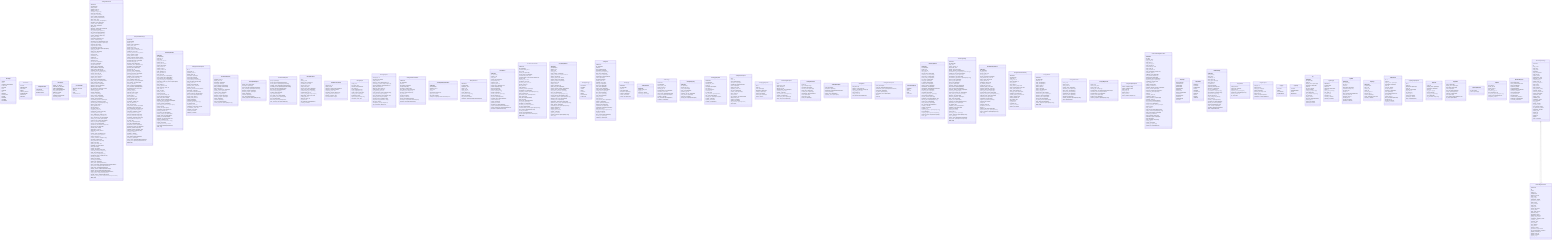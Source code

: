 classDiagram
%% Combined groups diagram (auto-generated)
%% ===== CATALOG =====
class AssetType {
    +TABLE: 
    +VIEW: 
    +STORED_PROCEDURE: 
    +FUNCTION: 
    +DATASET: 
    +FILE: 
    +STREAM: 
    +API: 
    +REPORT: 
    +DASHBOARD: 
    +MODEL: 
    +PIPELINE: 
    +SCHEMA: 
    +DATABASE: 
  }
  class AssetStatus {
    +ACTIVE: 
    +DEPRECATED: 
    +ARCHIVED: 
    +DRAFT: 
    +UNDER_REVIEW: 
    +QUARANTINED: 
    +MIGRATING: 
    +DELETED: 
  }
  class LineageDirection {
    +UPSTREAM: 
    +DOWNSTREAM: 
    +BIDIRECTIONAL: 
  }
  class LineageType {
    +TABLE_TO_TABLE: 
    +COLUMN_TO_COLUMN: 
    +VIEW_DEPENDENCY: 
    +ETL_TRANSFORMATION: 
    +API_CONSUMPTION: 
    +REPORT_USAGE: 
    +ML_TRAINING: 
    +STREAM_PROCESSING: 
    +CUSTOM_LOGIC: 
  }
  class AssetCriticality {
    +MISSION_CRITICAL: 
    +HIGH: 
    +MEDIUM: 
    +LOW: 
    +EXPERIMENTAL: 
  }
  class IntelligentDataAsset {
    +__tablename__: 
    +id: Optional[int]
    +asset_uuid: str
    +qualified_name: str
    +display_name: str
    +description: Optional[str]
    +asset_type: AssetType
    +asset_status: AssetStatus
    +asset_criticality: AssetCriticality
    +data_sensitivity: DataSensitivity
    +data_source_id: int
    +racine_orchestrator_id: Optional[str]
    +database_name: Optional[str]
    +schema_name: Optional[str]
    +table_name: Optional[str]
    +full_path: str
    +discovery_method: DiscoveryMethod
    +discovered_at: datetime
    +last_profiled: Optional[datetime]
    +last_scanned: Optional[datetime]
    +columns_info: List[Dict[str, Any]]
    +schema_definition: Dict[str, Any]
    +data_types: List[str]
    +constraints: List[Dict[str, Any]]
    +indexes: List[Dict[str, Any]]
    +partitioning_info: Optional[Dict[str, Any]]
    +ai_generated_description: Optional[str]
    +semantic_tags: List[str]
    +suggested_tags: List[str]
    +ai_confidence_score: float
    +semantic_embedding: Optional[List[float]]
    +quality_score: float
    +quality_level: DataQuality
    +completeness: float
    +accuracy: float
    +consistency: float
    +validity: float
    +uniqueness: float
    +timeliness: float
    +record_count: Optional[int]
    +size_bytes: Optional[int]
    +null_percentage: float
    +distinct_values: Optional[int]
    +data_distribution: Dict[str, Any]
    +value_patterns: Dict[str, Any]
    +statistical_summary: Dict[str, Any]
    +usage_frequency: UsageFrequency
    +access_count_daily: int
    +access_count_weekly: int
    +access_count_monthly: int
    +unique_users_count: int
    +last_accessed: Optional[datetime]
    +peak_usage_time: Optional[datetime]
    +usage_trends: Dict[str, Any]
    +business_domain: Optional[str]
    +business_purpose: Optional[str]
    +business_rules: List[str]
    +key_performance_indicators: List[str]
    +business_value_score: float
    +owner: Optional[str]
    +steward: Optional[str]
    +custodian: Optional[str]
    +owner_contact: Optional[str]
    +steward_contact: Optional[str]
    +owning_team: Optional[str]
    +responsible_department: Optional[str]
    +compliance_requirements: List[str]
    +retention_policy: Optional[Dict[str, Any]]
    +privacy_impact_level: str
    +gdpr_applicable: bool
    +pii_detected: bool
    +encryption_status: str
    +compliance_score: float
    +classification_results: Dict[str, Any]
    +sensitivity_labels: List[str]
    +auto_classification_confidence: float
    +manual_classification_override: bool
    +query_performance_avg: Optional[float]
    +storage_cost_monthly: Optional[float]
    +compute_cost_monthly: Optional[float]
    +total_cost_monthly: Optional[float]
    +cost_per_query: Optional[float]
    +performance_benchmarks: Dict[str, float]
    +parent_asset_id: Optional[int]
    +related_assets: List[str]
    +dependency_count: int
    +dependent_assets_count: int
    +version: str
    +version_history: List[Dict[str, Any]]
    +last_modified: Optional[datetime]
    +change_frequency: str
    +schema_evolution: List[Dict[str, Any]]
    +monitoring_enabled: bool
    +alert_thresholds: Dict[str, float]
    +health_score: float
    +uptime_percentage: float
    +availability_sla: Optional[float]
    +user_tags: List[str]
    +system_tags: List[str]
    +custom_properties: Dict[str, Any]
    +metadata_extensions: Dict[str, Any]
    +audit_trail: List[Dict[str, Any]]
    +access_history: List[Dict[str, Any]]
    +modification_history: List[Dict[str, Any]]
    +created_at: datetime
    +updated_at: datetime
    +created_by: Optional[str]
    +updated_by: Optional[str]
    +data_source: Optional['DataSource']
    +racine_orchestrator: Optional['RacineOrchestrationMaster']
    +parent_asset: Optional['IntelligentDataAsset']
    +child_assets: List['IntelligentDataAsset']
    +lineage_sources: List['EnterpriseDataLineage']
    +lineage_targets: List['EnterpriseDataLineage']
    +quality_assessments: List['DataQualityAssessment']
    +usage_metrics: List['AssetUsageMetrics']
    +profiling_results: List['DataProfilingResult']
    +business_glossary_terms: List['BusinessGlossaryAssociation']
    +__table_args__: 
  }
  class EnterpriseDataLineage {
    +__tablename__: 
    +id: Optional[int]
    +lineage_id: str
    +lineage_name: Optional[str]
    +source_asset_id: int
    +target_asset_id: int
    +lineage_type: LineageType
    +lineage_direction: LineageDirection
    +confidence_score: float
    +detection_method: DiscoveryMethod
    +source_columns: List[str]
    +target_columns: List[str]
    +column_mappings: Dict[str, List[str]]
    +transformation_functions: Dict[str, str]
    +transformation_logic: Optional[str]
    +transformation_type: str
    +business_logic: Optional[str]
    +calculation_rules: List[Dict[str, Any]]
    +aggregation_level: Optional[str]
    +process_name: Optional[str]
    +process_type: str
    +process_owner: Optional[str]
    +process_schedule: Optional[str]
    +execution_frequency: Optional[str]
    +data_quality_impact: float
    +validation_rules: List[Dict[str, Any]]
    +quality_checks: Dict[str, Any]
    +error_handling: Dict[str, Any]
    +processing_time_avg: Optional[float]
    +data_volume_avg: Optional[int]
    +success_rate: float
    +last_execution: Optional[datetime]
    +next_execution: Optional[datetime]
    +downstream_impact_score: float
    +critical_path: bool
    +business_impact: str
    +affected_reports: List[str]
    +affected_users: List[str]
    +graph_depth: int
    +path_complexity: float
    +node_importance: float
    +centrality_score: float
    +monitoring_enabled: bool
    +alert_on_failure: bool
    +alert_on_delay: bool
    +sla_threshold_minutes: Optional[int]
    +escalation_policy: Dict[str, Any]
    +data_classification_inheritance: bool
    +privacy_preservation: Dict[str, Any]
    +compliance_validations: List[str]
    +audit_requirements: List[str]
    +technical_metadata: Dict[str, Any]
    +business_metadata: Dict[str, Any]
    +operational_metadata: Dict[str, Any]
    +custom_attributes: Dict[str, Any]
    +is_active: bool
    +start_date: Optional[datetime]
    +end_date: Optional[datetime]
    +deprecation_reason: Optional[str]
    +replacement_lineage_id: Optional[str]
    +discovery_details: Dict[str, Any]
    +validation_history: List[Dict[str, Any]]
    +change_history: List[Dict[str, Any]]
    +created_at: datetime
    +updated_at: datetime
    +discovered_at: datetime
    +last_validated: Optional[datetime]
    +created_by: Optional[str]
    +source_asset: Optional[IntelligentDataAsset]
    +target_asset: Optional[IntelligentDataAsset]
    +__table_args__: 
  }
  class AssetUsageMetrics {
    +__tablename__: 
    +id: Optional[int]
    +metric_id: str
    +asset_id: int
    +metric_date: datetime
    +period_type: str
    +period_start: datetime
    +period_end: datetime
    +total_accesses: int
    +unique_users: int
    +unique_sessions: int
    +read_operations: int
    +write_operations: int
    +query_count: int
    +avg_response_time: Optional[float]
    +max_response_time: Optional[float]
    +min_response_time: Optional[float]
    +total_processing_time: Optional[float]
    +throughput_records_per_second: Optional[float]
    +bytes_read: int
    +bytes_written: int
    +records_processed: int
    +peak_concurrent_users: int
    +error_count: int
    +error_rate: float
    +timeout_count: int
    +success_rate: float
    +user_segments: Dict[str, int]
    +access_patterns: Dict[str, Any]
    +peak_usage_hours: List[int]
    +popular_queries: List[Dict[str, Any]]
    +business_value_generated: Optional[float]
    +cost_savings: Optional[float]
    +revenue_impact: Optional[float]
    +productivity_improvement: Optional[float]
    +usage_trend: str
    +growth_rate: Optional[float]
    +seasonality_pattern: Dict[str, Any]
    +anomaly_detected: bool
    +cpu_usage_avg: Optional[float]
    +memory_usage_avg: Optional[float]
    +storage_usage_gb: Optional[float]
    +network_io_mb: Optional[float]
    +predicted_next_period: Dict[str, Any]
    +forecast_confidence: float
    +capacity_recommendations: List[str]
    +created_at: datetime
    +calculation_timestamp: datetime
    +asset: Optional[IntelligentDataAsset]
    +__table_args__: 
  }
  class IntelligentAssetResponse {
    +id: int
    +asset_uuid: str
    +qualified_name: str
    +display_name: str
    +description: Optional[str]
    +asset_type: AssetType
    +asset_status: AssetStatus
    +asset_criticality: AssetCriticality
    +data_sensitivity: DataSensitivity
    +quality_score: float
    +quality_level: DataQuality
    +business_value_score: float
    +health_score: float
    +discovery_method: DiscoveryMethod
    +discovered_at: datetime
    +last_profiled: Optional[datetime]
    +usage_frequency: UsageFrequency
    +last_accessed: Optional[datetime]
    +access_count_daily: int
    +unique_users_count: int
    +owner: Optional[str]
    +steward: Optional[str]
    +business_domain: Optional[str]
    +pii_detected: bool
    +compliance_score: float
    +compliance_requirements: List[str]
    +ai_confidence_score: float
    +semantic_tags: List[str]
    +created_at: datetime
    +updated_at: datetime
  }
  class AssetCreateRequest {
    +qualified_name: str
    +display_name: str
    +description: Optional[str]
    +asset_type: AssetType
    +asset_criticality: AssetCriticality
    +data_sensitivity: DataSensitivity
    +data_source_id: int
    +racine_orchestrator_id: Optional[str]
    +database_name: Optional[str]
    +schema_name: Optional[str]
    +table_name: Optional[str]
    +business_domain: Optional[str]
    +business_purpose: Optional[str]
    +owner: Optional[str]
    +steward: Optional[str]
    +user_tags: Optional[List[str]]
    +custom_properties: Optional[Dict[str, Any]]
  }
  class AssetUpdateRequest {
    +display_name: Optional[str]
    +description: Optional[str]
    +asset_criticality: Optional[AssetCriticality]
    +data_sensitivity: Optional[DataSensitivity]
    +business_domain: Optional[str]
    +business_purpose: Optional[str]
    +owner: Optional[str]
    +steward: Optional[str]
    +user_tags: Optional[List[str]]
    +custom_properties: Optional[Dict[str, Any]]
  }
  class AssetSearchRequest {
    +query: Optional[str]
    +asset_types: Optional[List[AssetType]]
    +asset_statuses: Optional[List[AssetStatus]]
    +criticality_levels: Optional[List[AssetCriticality]]
    +sensitivity_levels: Optional[List[DataSensitivity]]
    +business_domains: Optional[List[str]]
    +data_source_ids: Optional[List[int]]
    +owners: Optional[List[str]]
    +stewards: Optional[List[str]]
    +tags: Optional[List[str]]
    +min_quality_score: Optional[float]
    +min_business_value: Optional[float]
    +has_pii: Optional[bool]
    +discovered_after: Optional[datetime]
    +last_accessed_after: Optional[datetime]
  }
  class LineageResponse {
    +id: int
    +lineage_id: str
    +lineage_type: LineageType
    +confidence_score: float
    +source_asset_id: int
    +target_asset_id: int
    +source_asset_name: Optional[str]
    +target_asset_name: Optional[str]
    +transformation_logic: Optional[str]
    +transformation_type: str
    +column_mappings: Dict[str, List[str]]
    +downstream_impact_score: float
    +critical_path: bool
    +business_impact: str
    +is_active: bool
    +last_validated: Optional[datetime]
    +created_at: datetime
  }
  class AssetDiscoveryEvent {
    +discovery_id: str
    +asset_uuid: str
    +discovery_method: DiscoveryMethod
    +discovery_timestamp: datetime
    +confidence_score: float
    +metadata_extracted: Dict[str, Any]
    +quality_indicators: Dict[str, float]
    +business_relevance: float
    +recommendations: List[str]
  }
  class LineageGraph {
    +graph_id: str
    +root_asset_id: int
    +direction: LineageDirection
    +max_depth: int
    +nodes: List[Dict[str, Any]]
    +edges: List[Dict[str, Any]]
    +graph_metrics: Dict[str, float]
    +critical_paths: List[List[int]]
    +bottlenecks: List[int]
    +impact_analysis: Dict[str, Any]
    +complexity_score: float
  }
  class CatalogAnalytics {
    +analytics_id: str
    +generated_at: datetime
    +total_assets: int
    +assets_by_type: Dict[AssetType, int]
    +coverage_by_source: Dict[int, Dict[str, int]]
    +quality_distribution: Dict[DataQuality, int]
    +high_value_assets: int
    +business_critical_assets: int
    +total_business_value: float
    +avg_business_value: float
    +most_accessed_assets: List[Dict[str, Any]]
    +usage_trends: Dict[str, List[float]]
    +user_engagement_metrics: Dict[str, float]
    +quality_trends: Dict[str, List[float]]
    +common_issues: List[Dict[str, Any]]
    +improvement_opportunities: List[str]
    +pii_asset_count: int
    +compliance_coverage: Dict[str, int]
    +risk_assessment: Dict[str, Any]
  }
  class CatalogCollaborationHub {
    +__tablename__: 
    +id: Optional[int]
    +name: str
    +description: Optional[str]
    +config: Dict[str, Any]
    +governance_enabled: bool
    +auto_approval_rules: Dict[str, Any]
    +escalation_rules: Dict[str, Any]
    +analytics_config: Dict[str, Any]
    +is_active: bool
    +created_at: datetime
    +updated_at: datetime
    +teams: List['CollaborationTeam']
    +workspaces: List['CollaborationWorkspace']
    +activities: List['CollaborationActivity']
  }
  class CatalogWorkspaceMember {
    +__tablename__: 
    +id: Optional[int]
    +workspace_id: int
    +user_id: str
    +role: str
    +permissions: Dict[str, Any]
    +joined_at: datetime
    +last_active: datetime
    +workspace: Optional['CollaborationWorkspace']
  }
  class WorkspaceAsset {
    +__tablename__: 
    +id: Optional[int]
    +workspace_id: int
    +asset_id: str
    +asset_type: str
    +asset_name: str
    +config: Dict[str, Any]
    +permissions: Dict[str, Any]
    +added_at: datetime
    +last_accessed: datetime
    +workspace: Optional['CollaborationWorkspace']
  }
  class AssetReview {
    +__tablename__: 
    +id: Optional[int]
    +engine_id: int
    +asset_id: str
    +review_type: ReviewType
    +config: Dict[str, Any]
    +requester_id: str
    +requester_name: str
    +review_items: List[Dict[str, Any]]
    +criteria: List[Dict[str, Any]]
    +status: ReviewStatus
    +progress: Dict[str, Any]
    +results: List[Dict[str, Any]]
    +decision: Optional[str]
    +decision_rationale: Optional[str]
    +timeline: Dict[str, Any]
    +due_date: Optional[datetime]
    +escalation_date: Optional[datetime]
    +metrics: Dict[str, Any]
    +created_at: datetime
    +updated_at: datetime
    +completed_at: Optional[datetime]
    +engine: Optional['ReviewWorkflowEngine']
    +review_assignments: List['ReviewAssignment']
    +comments: List['ReviewComment']
  }
  class AssetRecommendation {
    +__tablename__: 
    +id: Optional[int]
    +recommendation_id: str
    +user_id: str
    +session_id: Optional[str]
    +context_asset_id: Optional[str]
    +recommended_asset_id: str
    +recommendation_type: RecommendationType
    +engine_id: str
    +relevance_score: float
    +confidence_score: float
    +business_value_score: float
    +quality_score: float
    +final_score: float
    +rank_position: int
    +reasoning_factors: Optional[str]
    +explanation_text: Optional[str]
    +supporting_evidence: Optional[Dict[str, Any]]
    +was_presented: bool
    +presentation_date: Optional[datetime]
    +was_clicked: bool
    +click_date: Optional[datetime]
    +was_used: bool
    +usage_date: Optional[datetime]
    +user_rating: Optional[int]
    +feedback_text: Optional[str]
    +feedback_date: Optional[datetime]
    +is_helpful: Optional[bool]
    +recommendation_context: Optional[Dict[str, Any]]
    +user_context: Optional[Dict[str, Any]]
    +created_at: datetime
    +expires_at: Optional[datetime]
    +engine: Optional[RecommendationEngine]
    +__table_args__: 
  }
  class AssetUsagePattern {
    +__tablename__: 
    +id: Optional[int]
    +pattern_id: str
    +asset_id: str
    +asset_type: str
    +usage_pattern: UsagePattern
    +pattern_confidence: AnalysisConfidence
    +pattern_strength: float
    +analysis_period_start: datetime
    +analysis_period_end: datetime
    +pattern_frequency: Optional[str]
    +total_accesses: int
    +unique_users: int
    +unique_applications: int
    +peak_usage_time: Optional[str]
    +average_session_duration: Optional[float]
    +average_query_time: Optional[float]
    +data_volume_accessed: Optional[int]
    +error_rate: Optional[float]
    +user_segments: Optional[Dict[str, Any]]
    +access_patterns: Optional[Dict[str, Any]]
    +collaboration_patterns: Optional[Dict[str, Any]]
    +business_value_score: Optional[float]
    +criticality_score: Optional[float]
    +optimization_opportunities: Optional[str]
    +predicted_future_usage: Optional[Dict[str, Any]]
    +trend_direction: Optional[str]
    +seasonality_factors: Optional[Dict[str, Any]]
    +analysis_algorithm: str
    +analysis_version: str
    +analysis_date: datetime
    +created_at: datetime
    +updated_at: datetime
    +custom_properties: Optional[Dict[str, Any]]
    +__table_args__: 
  }
  class CatalogItemType {
    +DATABASE: 
    +SCHEMA: 
    +TABLE: 
    +VIEW: 
    +COLUMN: 
    +INDEX: 
    +PROCEDURE: 
    +FUNCTION: 
  }
  class CatalogItem {
    +__tablename__: 
    +id: Optional[int]
    +name: str
    +type: CatalogItemType
    +description: Optional[str]
    +schema_name: Optional[str]
    +table_name: Optional[str]
    +column_name: Optional[str]
    +classification: DataClassification
    +owner: Optional[str]
    +steward: Optional[str]
    +quality_score: float
    +popularity_score: float
    +data_type: Optional[str]
    +size_bytes: Optional[int]
    +row_count: Optional[int]
    +column_count: Optional[int]
    +null_percentage: Optional[float]
    +unique_values: Optional[int]
    +min_value: Optional[str]
    +max_value: Optional[str]
    +avg_value: Optional[str]
    +query_count: int
    +user_count: int
    +avg_response_time: Optional[float]
    +parent_id: Optional[int]
    +parent: Optional['CatalogItem']
    +children: List['CatalogItem']
    +organization_id: Optional[int]
    +organization: Optional['Organization']
    +data_source_id: int
    +data_source: Optional['DataSource']
    +created_at: datetime
    +updated_at: datetime
    +last_accessed: Optional[datetime]
    +created_by: Optional[str]
    +updated_by: Optional[str]
  }
  class CatalogTag {
    +__tablename__: 
    +id: Optional[int]
    +name: str
    +color: Optional[str]
    +description: Optional[str]
    +category: Optional[str]
    +created_at: datetime
    +created_by: Optional[str]
  }
  class CatalogItemTag {
    +__tablename__: 
    +catalog_item_id: int
    +tag_id: int
    +created_at: datetime
    +created_by: Optional[str]
  }
  class DataLineage {
    +__tablename__: 
    +id: Optional[int]
    +source_item_id: int
    +target_item_id: int
    +lineage_type: str
    +transformation_logic: Optional[str]
    +confidence_score: float
    +source_item: Optional[CatalogItem]
    +target_item: Optional[CatalogItem]
    +created_at: datetime
    +last_accessed: Optional[datetime]
    +created_by: Optional[str]
  }
  class CatalogUsageLog {
    +__tablename__: 
    +id: Optional[int]
    +catalog_item_id: int
    +user_id: Optional[str]
    +query_text: Optional[str]
    +operation_type: str
    +response_time_ms: Optional[int]
    +rows_returned: Optional[int]
    +accessed_at: datetime
    +catalog_item: Optional[CatalogItem]
  }
  class CatalogQualityRule {
    +__tablename__: 
    +id: Optional[int]
    +catalog_item_id: int
    +name: str
    +description: Optional[str]
    +rule_type: str
    +rule_expression: str
    +threshold: float
    +is_active: bool
    +last_executed: Optional[datetime]
    +last_score: Optional[float]
    +catalog_item: Optional[CatalogItem]
    +created_at: datetime
    +updated_at: datetime
    +created_by: Optional[str]
  }
  class CatalogItemResponse {
    +id: int
    +name: str
    +type: CatalogItemType
    +description: Optional[str]
    +classification: DataClassification
    +owner: Optional[str]
    +quality_score: float
    +popularity_score: float
    +row_count: Optional[int]
    +column_count: Optional[int]
    +query_count: int
    +user_count: int
    +avg_response_time: Optional[float]
    +data_source_id: int
    +created_at: datetime
    +updated_at: datetime
    +last_accessed: Optional[datetime]
    +tags: List[str]
  }
  class CatalogTagResponse {
    +id: int
    +name: str
    +color: Optional[str]
    +description: Optional[str]
    +category: Optional[str]
    +created_at: datetime
    +created_by: Optional[str]
    +usage_count: int
  }
  class DataLineageResponse {
    +id: int
    +source_item_id: int
    +target_item_id: int
    +lineage_type: str
    +transformation_logic: Optional[str]
    +confidence_score: float
    +created_at: datetime
    +last_accessed: Optional[datetime]
    +created_by: Optional[str]
    +source_item_name: Optional[str]
    +target_item_name: Optional[str]
  }
  class CatalogItemCreate {
    +name: str
    +type: CatalogItemType
    +description: Optional[str]
    +schema_name: Optional[str]
    +table_name: Optional[str]
    +column_name: Optional[str]
    +classification: DataClassification
    +owner: Optional[str]
    +data_source_id: int
    +parent_id: Optional[int]
  }
  class CatalogItemUpdate {
    +name: Optional[str]
    +description: Optional[str]
    +classification: Optional[DataClassification]
    +owner: Optional[str]
    +quality_score: Optional[float]
    +popularity_score: Optional[float]
  }
  class CatalogStats {
    +total_items: int
    +items_by_type: Dict[str, int]
    +items_by_classification: Dict[str, int]
    +avg_quality_score: float
    +total_queries: int
    +unique_users: int
    +last_updated: Optional[datetime]
  }
  class CatalogSearchRequest {
    +query: Optional[str]
    +type_filter: Optional[CatalogItemType]
    +classification_filter: Optional[DataClassification]
    +owner_filter: Optional[str]
    +tag_filter: Optional[List[str]]
    +min_quality_score: Optional[float]
    +limit: int
    +offset: int
  }
  class LineageConfidence {
    +VERIFIED: 
    +HIGH: 
    +MEDIUM: 
    +LOW: 
    +INFERRED: 
  }
  class DataLineageNode {
    +__tablename__: 
    +id: Optional[int]
    +node_id: str
    +asset_type: str
    +asset_name: str
    +schema_name: Optional[str]
    +database_name: Optional[str]
    +data_source_id: Optional[int]
    +parent_node_id: Optional[str]
    +root_node_id: Optional[str]
    +data_type: Optional[str]
    +is_nullable: Optional[bool]
    +default_value: Optional[str]
    +column_position: Optional[int]
    +classification_id: Optional[int]
    +classification: Optional[DataClassification]
    +sensitivity_level: Optional[str]
    +business_name: Optional[str]
    +description: Optional[str]
    +business_glossary_id: Optional[int]
    +data_steward: Optional[str]
    +physical_location: Optional[str]
    +partitioning_info: Optional[Dict[str, Any]]
    +indexing_info: Optional[Dict[str, Any]]
    +quality_score: Optional[float]
    +usage_frequency: Optional[int]
    +last_accessed: Optional[datetime]
    +created_at: datetime
    +updated_at: datetime
    +created_by: str
    +custom_properties: Optional[Dict[str, Any]]
    +tags: Optional[str]
    +outgoing_edges: List['DataLineageEdge']
    +incoming_edges: List['DataLineageEdge']
    +__table_args__: 
  }
  class DataLineageEdge {
    +__tablename__: 
    +id: Optional[int]
    +edge_id: str
    +source_node_id: str
    +target_node_id: str
    +lineage_type: LineageType
    +lineage_direction: LineageDirection
    +transformation_type: Optional[TransformationType]
    +confidence_level: LineageConfidence
    +transformation_logic: Optional[str]
    +transformation_sql: Optional[str]
    +transformation_parameters: Optional[Dict[str, Any]]
    +process_name: Optional[str]
    +process_type: Optional[str]
    +process_id: Optional[str]
    +job_name: Optional[str]
    +execution_frequency: Optional[str]
    +last_execution: Optional[datetime]
    +next_execution: Optional[datetime]
    +execution_duration_seconds: Optional[int]
    +success_rate: Optional[float]
    +average_processing_time: Optional[float]
    +data_volume_processed: Optional[int]
    +business_rule: Optional[str]
    +business_justification: Optional[str]
    +data_owner: Optional[str]
    +impact_score: Optional[float]
    +criticality_level: Optional[ImpactSeverity]
    +downstream_count: Optional[int]
    +is_validated: bool
    +validation_date: Optional[datetime]
    +validation_notes: Optional[str]
    +created_at: datetime
    +updated_at: datetime
    +created_by: str
    +discovery_method: Optional[str]
    +custom_properties: Optional[Dict[str, Any]]
    +tags: Optional[str]
    +source_node: Optional[DataLineageNode]
    +target_node: Optional[DataLineageNode]
    +__table_args__: 
  }
  class LineageImpactAnalysis {
    +__tablename__: 
    +id: Optional[int]
    +analysis_id: str
    +source_node_id: str
    +change_type: str
    +change_description: Optional[str]
    +total_downstream_assets: int
    +critical_assets_affected: int
    +reports_affected: int
    +dashboards_affected: int
    +ml_models_affected: int
    +overall_risk_score: float
    +business_impact_score: float
    +technical_complexity_score: float
    +affected_assets: List[Dict[str, Any]]
    +critical_path_assets: Optional[str]
    +recommended_actions: Optional[str]
    +mitigation_strategies: Optional[Dict[str, Any]]
    +estimated_effort_hours: Optional[int]
    +affected_teams: Optional[str]
    +notification_list: Optional[str]
    +approvers_required: Optional[str]
    +analysis_date: datetime
    +analyst: str
    +analysis_version: str
    +confidence_score: float
    +status: str
    +approval_date: Optional[datetime]
    +implementation_date: Optional[datetime]
    +custom_properties: Optional[Dict[str, Any]]
    +__table_args__: 
  }
  class LineageVisualizationConfig {
    +__tablename__: 
    +id: Optional[int]
    +config_id: str
    +config_name: str
    +layout_algorithm: str
    +max_depth: int
    +max_nodes: int
    +show_column_lineage: bool
    +show_transformation_details: bool
    +node_styling: Dict[str, Any]
    +edge_styling: Dict[str, Any]
    +asset_type_filters: Optional[str]
    +confidence_threshold: float
    +exclude_system_processes: bool
    +enable_clustering: bool
    +cluster_threshold: int
    +lazy_loading: bool
    +created_by: str
    +is_public: bool
    +is_default: bool
    +created_at: datetime
    +updated_at: datetime
  }
  class LineageMetrics {
    +__tablename__: 
    +id: Optional[int]
    +metric_id: str
    +node_id: Optional[str]
    +edge_id: Optional[str]
    +metric_scope: str
    +metric_name: str
    +metric_value: float
    +metric_unit: Optional[str]
    +metric_category: str
    +measurement_date: datetime
    +measurement_period: Optional[str]
    +previous_value: Optional[float]
    +baseline_value: Optional[float]
    +target_value: Optional[float]
    +is_within_threshold: Optional[bool]
    +alert_threshold: Optional[float]
    +custom_properties: Optional[Dict[str, Any]]
    +__table_args__: 
  }
  class LineageNodeCreate {
    +node_id: str
    +asset_type: str
    +asset_name: str
    +schema_name: Optional[str]
    +database_name: Optional[str]
    +data_source_id: Optional[int]
    +parent_node_id: Optional[str]
    +classification_id: Optional[int]
    +business_name: Optional[str]
    +description: Optional[str]
    +custom_properties: Optional[Dict[str, Any]]
    +tags: Optional[List[str]]
  }
  class LineageEdgeCreate {
    +edge_id: str
    +source_node_id: str
    +target_node_id: str
    +lineage_type: LineageType
    +transformation_type: Optional[TransformationType]
    +confidence_level: LineageConfidence
    +transformation_logic: Optional[str]
    +process_name: Optional[str]
    +business_rule: Optional[str]
    +custom_properties: Optional[Dict[str, Any]]
  }
  class LineageGraphResponse {
    +nodes: List[Dict[str, Any]]
    +edges: List[Dict[str, Any]]
    +total_nodes: int
    +total_edges: int
    +depth_levels: int
    +has_more: bool
    +query_metadata: Dict[str, Any]
  }
  class OrchestrationStageExecution {
    +__tablename__: 
    +id: UUID
    +execution_id: str
    +stage_name: str
    +stage_type: str
    +stage_category: str
    +stage_version: str
    +orchestration_id: UUID
    +stage_order: int
    +stage_sequence: str
    +stage_configuration: Dict[str, Any]
    +execution_logic: str
    +validation_rules: Optional[str]
    +error_handling: Dict[str, Any]
    +dependencies: Optional[str]
    +prerequisite_stages: Optional[str]
    +dependent_stages: Optional[str]
    +conditional_execution: bool
    +retry_enabled: bool
    +rollback_enabled: bool
    +parallel_execution: bool
    +estimated_duration_seconds: Optional[int]
    +timeout_seconds: Optional[int]
    +resource_requirements: Dict[str, Any]
    +concurrency_limit: Optional[int]
    +status: str
    +execution_phase: str
    +completion_status: str
    +current_execution_id: Optional[str]
    +execution_count: int
    +last_executed: Optional[datetime]
    +last_successful: Optional[datetime]
    +success_rate: Optional[float]
    +average_execution_time: Optional[float]
    +failure_count: int
    +retry_count: int
    +input_schema: Optional[Dict[str, Any]]
    +output_schema: Optional[Dict[str, Any]]
    +data_transformations: Optional[str]
    +monitoring_enabled: bool
    +alert_thresholds: Dict[str, Any]
    +notification_triggers: Optional[str]
    +tags: Optional[str]
    +stage_metadata: Dict[str, Any]
    +created_by: str
    +created_at: datetime
    +updated_by: Optional[str]
    +updated_at: Optional[datetime]
  }
  class StageType {
    +INITIALIZATION: 
    +PREPARATION: 
    +VALIDATION: 
    +EXECUTION: 
    +PROCESSING: 
    +ANALYSIS: 
    +REPORTING: 
    +POST_PROCESSING: 
    +APPROVAL: 
    +NOTIFICATION: 
    +CLEANUP: 
    +FINALIZATION: 
    +CUSTOM: 
  }
  class StageStatus {
    +PENDING: 
    +RUNNING: 
    +COMPLETED: 
    +FAILED: 
    +SKIPPED: 
    +CANCELLED: 
    +WAITING: 
    +RETRY: 
    +ERROR: 
    +TIMEOUT: 
  }
  class WorkflowStage {
    +__tablename__: 
    +id: Optional[int]
    +stage_id: str
    +workflow_id: str
    +stage_name: str
    +stage_type: StageType
    +stage_order: int
    +is_critical: bool
    +status: StageStatus
    +progress_percentage: float
    +depends_on: Optional[str]
    +can_run_parallel: bool
    +preconditions: List[Dict[str, Any]]
    +postconditions: List[Dict[str, Any]]
    +parameters: Dict[str, Any]
    +timeout_minutes: int
    +retry_strategy: RetryStrategy
    +max_retries: int
    +started_at: Optional[datetime]
    +completed_at: Optional[datetime]
    +duration_seconds: Optional[int]
    +output: Optional[Dict[str, Any]]
    +error_message: Optional[str]
    +workflow: Optional[ScanWorkflow]
    +tasks: List['WorkflowTask']
  }
  class StageCreate {
    +stage_name: str
    +stage_type: StageType
    +stage_order: int
    +depends_on: Optional[List[str]]
    +parameters: Optional[Dict[str, Any]]
    +timeout_minutes: int
    +is_critical: bool
  }
  class StageResponse {
    +stage_id: str
    +stage_name: str
    +stage_type: StageType
    +status: StageStatus
    +progress_percentage: float
    +stage_order: int
    +started_at: Optional[datetime]
    +completed_at: Optional[datetime]
  }
  class TagType {
    +SYSTEM: 
    +USER: 
    +AUTOMATED: 
    +COMPLIANCE: 
  }
  class TagScope {
    +GLOBAL: 
    +ORGANIZATION: 
    +TEAM: 
    +PERSONAL: 
  }
  class Tag {
    +__tablename__: 
    +id: Optional[int]
    +name: str
    +display_name: Optional[str]
    +description: Optional[str]
    +color: str
    +tag_type: TagType
    +scope: TagScope
    +category_id: Optional[int]
    +icon: Optional[str]
    +tag_metadata: Dict[str, Any]
    +is_active: bool
    +usage_count: int
    +last_used: Optional[datetime]
    +created_by: str
    +created_at: datetime
    +updated_at: datetime
  }
  class TagCategory {
    +__tablename__: 
    +id: Optional[int]
    +name: str
    +description: Optional[str]
    +color: str
    +parent_id: Optional[int]
    +sort_order: int
    +is_active: bool
    +created_by: str
    +created_at: datetime
    +updated_at: datetime
  }
  class TagRule {
    +__tablename__: 
    +id: Optional[int]
    +tag_id: int
    +name: str
    +description: Optional[str]
    +conditions: Dict[str, Any]
    +is_active: bool
    +priority: int
    +last_executed: Optional[datetime]
    +execution_count: int
    +matches_count: int
    +created_by: str
    +created_at: datetime
    +updated_at: datetime
  }
  class TagUsage {
    +__tablename__: 
    +id: Optional[int]
    +tag_id: int
    +used_by: str
    +action: str
    +resource_type: str
    +resource_id: str
    +context: Optional[str]
    +usage_metadata: Dict[str, Any]
    +created_at: datetime
  }
  class TagResponse {
    +id: int
    +name: str
    +display_name: Optional[str]
    +description: Optional[str]
    +color: str
    +tag_type: TagType
    +scope: TagScope
    +category_id: Optional[int]
    +icon: Optional[str]
    +tag_metadata: Dict[str, Any]
    +is_active: bool
    +usage_count: int
    +last_used: Optional[datetime]
    +created_by: str
    +created_at: datetime
    +updated_at: datetime
  }
  class TagCategoryResponse {
    +id: int
    +name: str
    +description: Optional[str]
    +color: str
    +parent_id: Optional[int]
    +sort_order: int
    +is_active: bool
    +created_by: str
    +created_at: datetime
    +updated_at: datetime
    +tags: List[TagResponse]
  }
  class TagCreate {
    +name: str
    +display_name: Optional[str]
    +description: Optional[str]
    +color: str
    +tag_type: TagType
    +scope: TagScope
    +category_id: Optional[int]
    +icon: Optional[str]
    +tag_metadata: Dict[str, Any]
  }
  class TagUpdate {
    +name: Optional[str]
    +display_name: Optional[str]
    +description: Optional[str]
    +color: Optional[str]
    +tag_type: Optional[TagType]
    +scope: Optional[TagScope]
    +category_id: Optional[int]
    +icon: Optional[str]
    +tag_metadata: Optional[Dict[str, Any]]
    +is_active: Optional[bool]
  }
  class TagAssignRequest {
    +tag_ids: List[int]
    +context: Optional[str]
  }
  class TagStats {
    +total_tags: int
    +active_tags: int
    +system_tags: int
    +user_tags: int
    +automated_tags: int
    +total_assignments: int
    +most_used_tags: List[Dict[str, Any]]
    +recent_tags: List[TagResponse]
    +categories_count: int
  }
  class PipelineStageType {
    +DATA_INGESTION: 
    +DATA_TRANSFORMATION: 
    +DATA_VALIDATION: 
    +QUALITY_CHECK: 
    +CLASSIFICATION: 
    +COMPLIANCE_VALIDATION: 
    +CATALOG_UPDATE: 
    +SCAN_EXECUTION: 
    +AI_PROCESSING: 
    +NOTIFICATION: 
    +CONDITIONAL_BRANCH: 
    +PARALLEL_PROCESSING: 
    +CUSTOM_OPERATION: 
  }
  class RacinePipelineStage {
    +__tablename__: 
    +id: 
    +stage_name: 
    +stage_type: 
    +stage_order: 
    +description: 
    +stage_configuration: 
    +input_schema: 
    +output_schema: 
    +transformation_logic: 
    +depends_on_stages: 
    +conditional_logic: 
    +parallel_group_id: 
    +branching_conditions: 
    +target_group: 
    +target_service: 
    +target_operation: 
    +group_specific_config: 
    +expected_duration: 
    +resource_requirements: 
    +scaling_configuration: 
    +optimization_hints: 
    +quality_checks: 
    +validation_rules: 
    +compliance_checks: 
    +error_thresholds: 
    +retry_policy: 
    +timeout_seconds: 
    +on_failure_action: 
    +error_handling_stages: 
    +ai_optimization_enabled: 
    +optimization_priorities: 
    +learning_data: 
    +pipeline_id: 
    +created_at: 
    +updated_at: 
    +pipeline: 
    +stage_executions: 
  }
  class RacineStageExecution {
    +__tablename__: 
    +id: 
    +status: 
    +started_at: 
    +completed_at: 
    +duration_seconds: 
    +stage_input: 
    +stage_output: 
    +optimization_applied: 
    +performance_metrics: 
    +data_lineage: 
    +error_message: 
    +input_data: 
    +output_data: 
    +records_processed: 
    +records_failed: 
    +data_quality_metrics: 
    +resource_usage: 
    +throughput_metrics: 
    +bottlenecks_detected: 
    +quality_check_results: 
    +compliance_validation_results: 
    +validation_errors: 
    +execution_logs: 
    +error_details: 
    +retry_attempts: 
    +retry_reason: 
    +recovery_actions: 
    +performance_improvement: 
    +ai_recommendations_generated: 
    +pipeline_execution_id: 
    +pipeline_stage_id: 
    +pipeline_execution: 
    +pipeline_stage: 
  }
  RacinePipelineStage "1" --> "0..*" RacineStageExecution
  RacineStageExecution "1" --> "0..*" RacinePipelineStage
